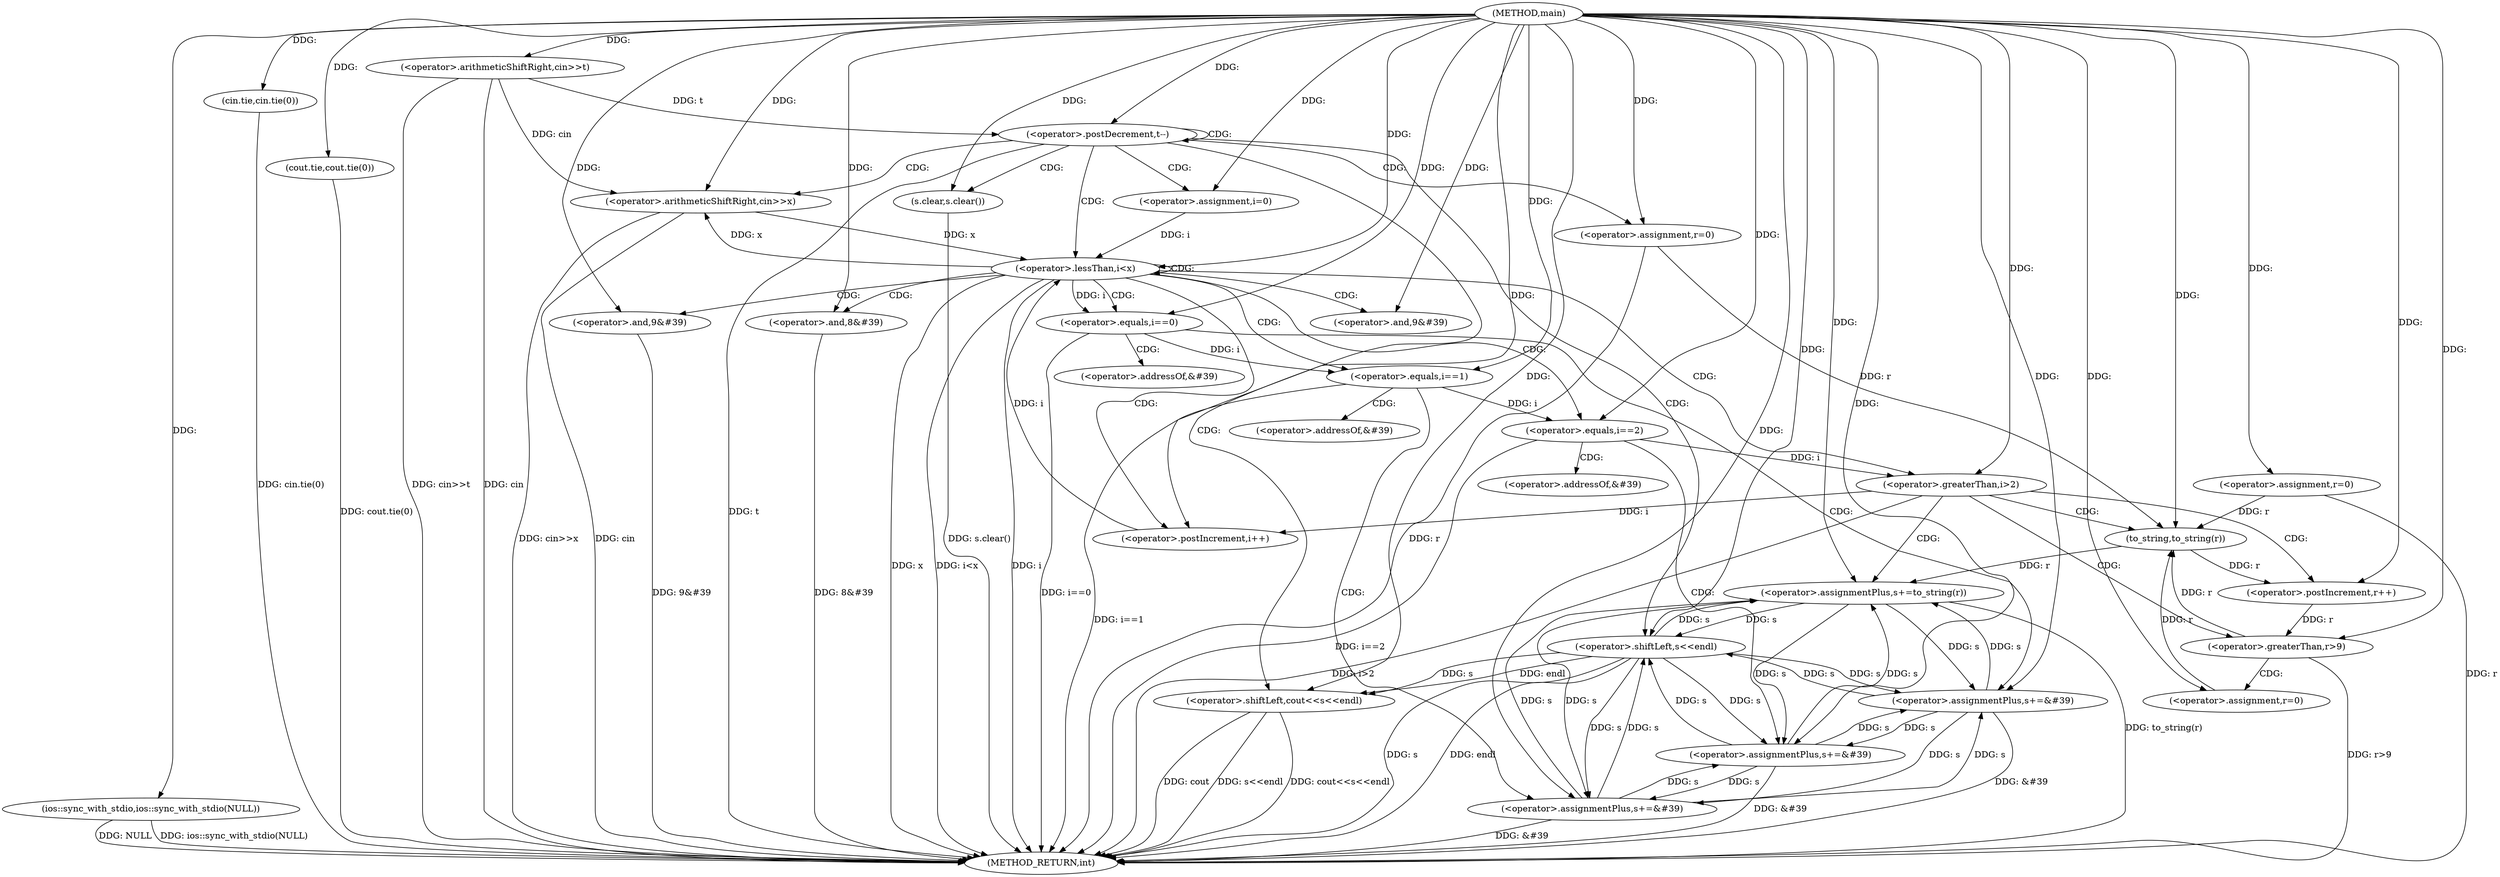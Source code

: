 digraph "main" {  
"1000180" [label = "(METHOD,main)" ]
"1000276" [label = "(METHOD_RETURN,int)" ]
"1000182" [label = "(ios::sync_with_stdio,ios::sync_with_stdio(NULL))" ]
"1000184" [label = "(cin.tie,cin.tie(0))" ]
"1000186" [label = "(cout.tie,cout.tie(0))" ]
"1000190" [label = "(<operator>.assignment,r=0)" ]
"1000195" [label = "(<operator>.arithmeticShiftRight,cin>>t)" ]
"1000199" [label = "(<operator>.postDecrement,t--)" ]
"1000202" [label = "(<operator>.arithmeticShiftRight,cin>>x)" ]
"1000267" [label = "(<operator>.shiftLeft,cout<<s<<endl)" ]
"1000272" [label = "(s.clear,s.clear())" ]
"1000273" [label = "(<operator>.assignment,r=0)" ]
"1000207" [label = "(<operator>.assignment,i=0)" ]
"1000210" [label = "(<operator>.lessThan,i<x)" ]
"1000213" [label = "(<operator>.postIncrement,i++)" ]
"1000224" [label = "(<operator>.and,9&#39)" ]
"1000235" [label = "(<operator>.and,8&#39)" ]
"1000246" [label = "(<operator>.and,9&#39)" ]
"1000269" [label = "(<operator>.shiftLeft,s<<endl)" ]
"1000217" [label = "(<operator>.equals,i==0)" ]
"1000220" [label = "(<operator>.assignmentPlus,s+=&#39)" ]
"1000228" [label = "(<operator>.equals,i==1)" ]
"1000231" [label = "(<operator>.assignmentPlus,s+=&#39)" ]
"1000239" [label = "(<operator>.equals,i==2)" ]
"1000242" [label = "(<operator>.assignmentPlus,s+=&#39)" ]
"1000250" [label = "(<operator>.greaterThan,i>2)" ]
"1000254" [label = "(<operator>.assignmentPlus,s+=to_string(r))" ]
"1000258" [label = "(<operator>.postIncrement,r++)" ]
"1000261" [label = "(<operator>.greaterThan,r>9)" ]
"1000264" [label = "(<operator>.assignment,r=0)" ]
"1000256" [label = "(to_string,to_string(r))" ]
"1000222" [label = "(<operator>.addressOf,&#39)" ]
"1000233" [label = "(<operator>.addressOf,&#39)" ]
"1000244" [label = "(<operator>.addressOf,&#39)" ]
  "1000182" -> "1000276"  [ label = "DDG: ios::sync_with_stdio(NULL)"] 
  "1000184" -> "1000276"  [ label = "DDG: cin.tie(0)"] 
  "1000186" -> "1000276"  [ label = "DDG: cout.tie(0)"] 
  "1000190" -> "1000276"  [ label = "DDG: r"] 
  "1000195" -> "1000276"  [ label = "DDG: cin"] 
  "1000195" -> "1000276"  [ label = "DDG: cin>>t"] 
  "1000199" -> "1000276"  [ label = "DDG: t"] 
  "1000202" -> "1000276"  [ label = "DDG: cin"] 
  "1000202" -> "1000276"  [ label = "DDG: cin>>x"] 
  "1000210" -> "1000276"  [ label = "DDG: i"] 
  "1000210" -> "1000276"  [ label = "DDG: x"] 
  "1000210" -> "1000276"  [ label = "DDG: i<x"] 
  "1000269" -> "1000276"  [ label = "DDG: s"] 
  "1000267" -> "1000276"  [ label = "DDG: s<<endl"] 
  "1000267" -> "1000276"  [ label = "DDG: cout<<s<<endl"] 
  "1000272" -> "1000276"  [ label = "DDG: s.clear()"] 
  "1000273" -> "1000276"  [ label = "DDG: r"] 
  "1000217" -> "1000276"  [ label = "DDG: i==0"] 
  "1000220" -> "1000276"  [ label = "DDG: &#39"] 
  "1000228" -> "1000276"  [ label = "DDG: i==1"] 
  "1000231" -> "1000276"  [ label = "DDG: &#39"] 
  "1000235" -> "1000276"  [ label = "DDG: 8&#39"] 
  "1000239" -> "1000276"  [ label = "DDG: i==2"] 
  "1000242" -> "1000276"  [ label = "DDG: &#39"] 
  "1000246" -> "1000276"  [ label = "DDG: 9&#39"] 
  "1000250" -> "1000276"  [ label = "DDG: i>2"] 
  "1000254" -> "1000276"  [ label = "DDG: to_string(r)"] 
  "1000261" -> "1000276"  [ label = "DDG: r>9"] 
  "1000267" -> "1000276"  [ label = "DDG: cout"] 
  "1000182" -> "1000276"  [ label = "DDG: NULL"] 
  "1000269" -> "1000276"  [ label = "DDG: endl"] 
  "1000180" -> "1000190"  [ label = "DDG: "] 
  "1000180" -> "1000182"  [ label = "DDG: "] 
  "1000180" -> "1000184"  [ label = "DDG: "] 
  "1000180" -> "1000186"  [ label = "DDG: "] 
  "1000180" -> "1000195"  [ label = "DDG: "] 
  "1000195" -> "1000199"  [ label = "DDG: t"] 
  "1000180" -> "1000199"  [ label = "DDG: "] 
  "1000180" -> "1000272"  [ label = "DDG: "] 
  "1000180" -> "1000273"  [ label = "DDG: "] 
  "1000195" -> "1000202"  [ label = "DDG: cin"] 
  "1000180" -> "1000202"  [ label = "DDG: "] 
  "1000210" -> "1000202"  [ label = "DDG: x"] 
  "1000180" -> "1000207"  [ label = "DDG: "] 
  "1000180" -> "1000267"  [ label = "DDG: "] 
  "1000269" -> "1000267"  [ label = "DDG: endl"] 
  "1000269" -> "1000267"  [ label = "DDG: s"] 
  "1000207" -> "1000210"  [ label = "DDG: i"] 
  "1000213" -> "1000210"  [ label = "DDG: i"] 
  "1000180" -> "1000210"  [ label = "DDG: "] 
  "1000202" -> "1000210"  [ label = "DDG: x"] 
  "1000250" -> "1000213"  [ label = "DDG: i"] 
  "1000180" -> "1000213"  [ label = "DDG: "] 
  "1000220" -> "1000269"  [ label = "DDG: s"] 
  "1000231" -> "1000269"  [ label = "DDG: s"] 
  "1000242" -> "1000269"  [ label = "DDG: s"] 
  "1000254" -> "1000269"  [ label = "DDG: s"] 
  "1000180" -> "1000269"  [ label = "DDG: "] 
  "1000180" -> "1000224"  [ label = "DDG: "] 
  "1000180" -> "1000235"  [ label = "DDG: "] 
  "1000180" -> "1000246"  [ label = "DDG: "] 
  "1000210" -> "1000217"  [ label = "DDG: i"] 
  "1000180" -> "1000217"  [ label = "DDG: "] 
  "1000269" -> "1000220"  [ label = "DDG: s"] 
  "1000231" -> "1000220"  [ label = "DDG: s"] 
  "1000242" -> "1000220"  [ label = "DDG: s"] 
  "1000254" -> "1000220"  [ label = "DDG: s"] 
  "1000180" -> "1000220"  [ label = "DDG: "] 
  "1000217" -> "1000228"  [ label = "DDG: i"] 
  "1000180" -> "1000228"  [ label = "DDG: "] 
  "1000269" -> "1000231"  [ label = "DDG: s"] 
  "1000220" -> "1000231"  [ label = "DDG: s"] 
  "1000242" -> "1000231"  [ label = "DDG: s"] 
  "1000254" -> "1000231"  [ label = "DDG: s"] 
  "1000180" -> "1000231"  [ label = "DDG: "] 
  "1000228" -> "1000239"  [ label = "DDG: i"] 
  "1000180" -> "1000239"  [ label = "DDG: "] 
  "1000269" -> "1000242"  [ label = "DDG: s"] 
  "1000220" -> "1000242"  [ label = "DDG: s"] 
  "1000231" -> "1000242"  [ label = "DDG: s"] 
  "1000254" -> "1000242"  [ label = "DDG: s"] 
  "1000180" -> "1000242"  [ label = "DDG: "] 
  "1000239" -> "1000250"  [ label = "DDG: i"] 
  "1000180" -> "1000250"  [ label = "DDG: "] 
  "1000256" -> "1000254"  [ label = "DDG: r"] 
  "1000269" -> "1000254"  [ label = "DDG: s"] 
  "1000220" -> "1000254"  [ label = "DDG: s"] 
  "1000231" -> "1000254"  [ label = "DDG: s"] 
  "1000242" -> "1000254"  [ label = "DDG: s"] 
  "1000180" -> "1000254"  [ label = "DDG: "] 
  "1000256" -> "1000258"  [ label = "DDG: r"] 
  "1000180" -> "1000258"  [ label = "DDG: "] 
  "1000180" -> "1000264"  [ label = "DDG: "] 
  "1000190" -> "1000256"  [ label = "DDG: r"] 
  "1000273" -> "1000256"  [ label = "DDG: r"] 
  "1000261" -> "1000256"  [ label = "DDG: r"] 
  "1000264" -> "1000256"  [ label = "DDG: r"] 
  "1000180" -> "1000256"  [ label = "DDG: "] 
  "1000258" -> "1000261"  [ label = "DDG: r"] 
  "1000180" -> "1000261"  [ label = "DDG: "] 
  "1000199" -> "1000199"  [ label = "CDG: "] 
  "1000199" -> "1000210"  [ label = "CDG: "] 
  "1000199" -> "1000272"  [ label = "CDG: "] 
  "1000199" -> "1000269"  [ label = "CDG: "] 
  "1000199" -> "1000207"  [ label = "CDG: "] 
  "1000199" -> "1000267"  [ label = "CDG: "] 
  "1000199" -> "1000202"  [ label = "CDG: "] 
  "1000199" -> "1000273"  [ label = "CDG: "] 
  "1000210" -> "1000239"  [ label = "CDG: "] 
  "1000210" -> "1000246"  [ label = "CDG: "] 
  "1000210" -> "1000213"  [ label = "CDG: "] 
  "1000210" -> "1000210"  [ label = "CDG: "] 
  "1000210" -> "1000235"  [ label = "CDG: "] 
  "1000210" -> "1000250"  [ label = "CDG: "] 
  "1000210" -> "1000224"  [ label = "CDG: "] 
  "1000210" -> "1000217"  [ label = "CDG: "] 
  "1000210" -> "1000228"  [ label = "CDG: "] 
  "1000217" -> "1000222"  [ label = "CDG: "] 
  "1000217" -> "1000220"  [ label = "CDG: "] 
  "1000228" -> "1000233"  [ label = "CDG: "] 
  "1000228" -> "1000231"  [ label = "CDG: "] 
  "1000239" -> "1000244"  [ label = "CDG: "] 
  "1000239" -> "1000242"  [ label = "CDG: "] 
  "1000250" -> "1000258"  [ label = "CDG: "] 
  "1000250" -> "1000254"  [ label = "CDG: "] 
  "1000250" -> "1000261"  [ label = "CDG: "] 
  "1000250" -> "1000256"  [ label = "CDG: "] 
  "1000261" -> "1000264"  [ label = "CDG: "] 
}
